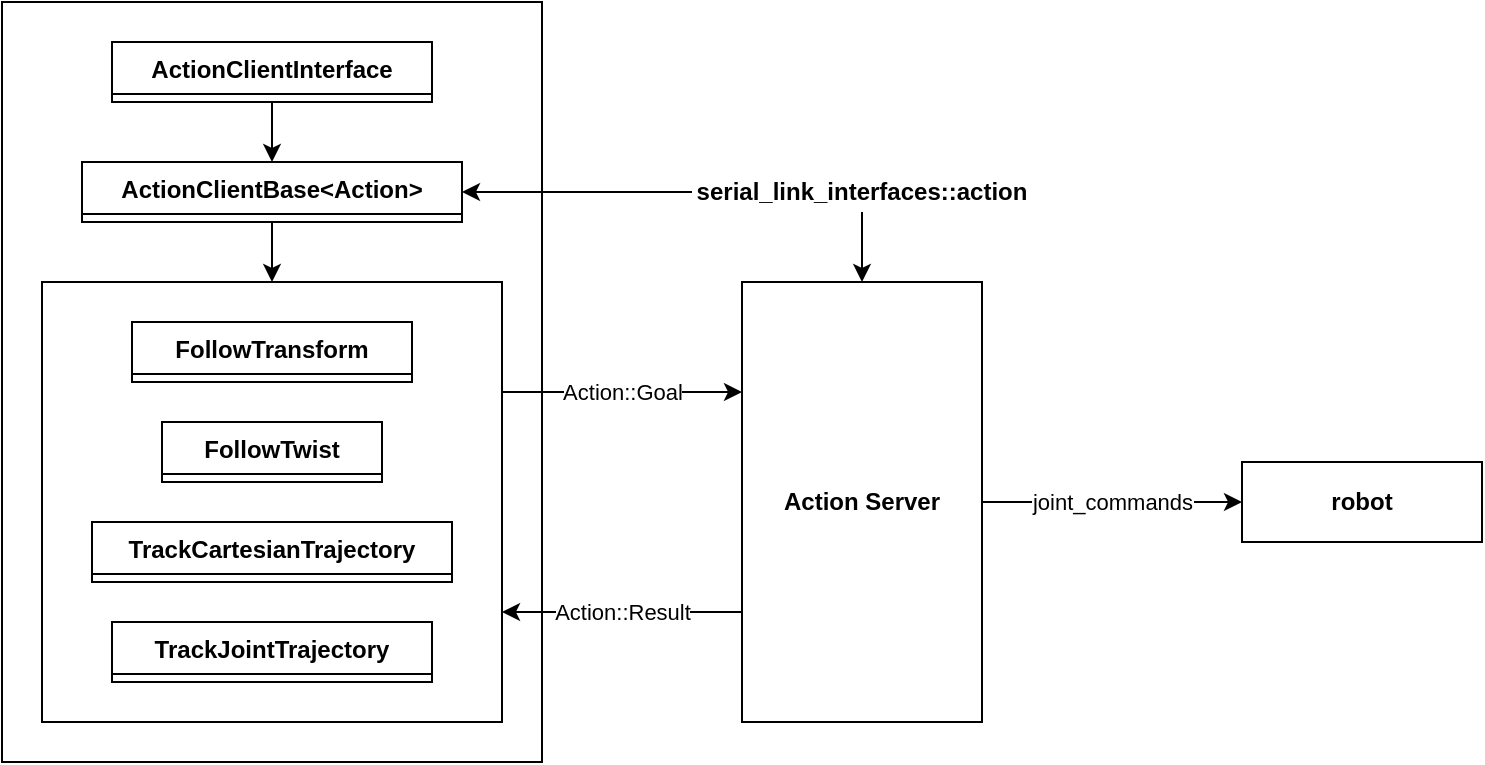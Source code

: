 <mxfile version="22.1.2" type="device" pages="4">
  <diagram id="UVMW1Py2pPLkODg0h_UD" name="Class Diagrams">
    <mxGraphModel dx="884" dy="563" grid="1" gridSize="10" guides="1" tooltips="1" connect="1" arrows="1" fold="1" page="1" pageScale="1" pageWidth="1169" pageHeight="827" math="0" shadow="0">
      <root>
        <mxCell id="0" />
        <mxCell id="1" parent="0" />
        <mxCell id="gkwWCxMTYzkOz5EybHpF-27" value="" style="rounded=0;whiteSpace=wrap;html=1;" parent="1" vertex="1">
          <mxGeometry x="200" y="40" width="270" height="380" as="geometry" />
        </mxCell>
        <mxCell id="gkwWCxMTYzkOz5EybHpF-30" style="edgeStyle=orthogonalEdgeStyle;rounded=0;orthogonalLoop=1;jettySize=auto;html=1;exitX=1;exitY=0.25;exitDx=0;exitDy=0;entryX=0;entryY=0.25;entryDx=0;entryDy=0;" parent="1" source="gkwWCxMTYzkOz5EybHpF-23" target="gkwWCxMTYzkOz5EybHpF-28" edge="1">
          <mxGeometry relative="1" as="geometry" />
        </mxCell>
        <mxCell id="gkwWCxMTYzkOz5EybHpF-32" value="Action::Goal" style="edgeLabel;html=1;align=center;verticalAlign=middle;resizable=0;points=[];" parent="gkwWCxMTYzkOz5EybHpF-30" vertex="1" connectable="0">
          <mxGeometry relative="1" as="geometry">
            <mxPoint as="offset" />
          </mxGeometry>
        </mxCell>
        <mxCell id="gkwWCxMTYzkOz5EybHpF-23" value="" style="rounded=0;whiteSpace=wrap;html=1;" parent="1" vertex="1">
          <mxGeometry x="220" y="180" width="230" height="220" as="geometry" />
        </mxCell>
        <mxCell id="n8LR7gg9Ys5Md3DBtbwM-1" value="FollowTransform" style="swimlane;fontStyle=1;childLayout=stackLayout;horizontal=1;startSize=26;horizontalStack=0;resizeParent=1;resizeParentMax=0;resizeLast=0;collapsible=1;marginBottom=0;" parent="1" vertex="1" collapsed="1">
          <mxGeometry x="265" y="200" width="140" height="30" as="geometry">
            <mxRectangle x="80" y="540" width="570" height="146" as="alternateBounds" />
          </mxGeometry>
        </mxCell>
        <mxCell id="n8LR7gg9Ys5Md3DBtbwM-2" value="extends ActionClientBase&lt;FollowTransform&gt;" style="text;strokeColor=none;fillColor=none;align=left;verticalAlign=top;spacingLeft=4;spacingRight=4;overflow=hidden;rotatable=0;points=[[0,0.5],[1,0.5]];portConstraint=eastwest;" parent="n8LR7gg9Ys5Md3DBtbwM-1" vertex="1">
          <mxGeometry y="26" width="570" height="26" as="geometry" />
        </mxCell>
        <mxCell id="n8LR7gg9Ys5Md3DBtbwM-3" value="" style="line;strokeWidth=1;fillColor=none;align=left;verticalAlign=middle;spacingTop=-1;spacingLeft=3;spacingRight=3;rotatable=0;labelPosition=right;points=[];portConstraint=eastwest;" parent="n8LR7gg9Ys5Md3DBtbwM-1" vertex="1">
          <mxGeometry y="52" width="570" height="8" as="geometry" />
        </mxCell>
        <mxCell id="n8LR7gg9Ys5Md3DBtbwM-4" value="- _verbose : bool" style="text;strokeColor=none;fillColor=none;align=left;verticalAlign=top;spacingLeft=4;spacingRight=4;overflow=hidden;rotatable=0;points=[[0,0.5],[1,0.5]];portConstraint=eastwest;" parent="n8LR7gg9Ys5Md3DBtbwM-1" vertex="1">
          <mxGeometry y="60" width="570" height="26" as="geometry" />
        </mxCell>
        <mxCell id="n8LR7gg9Ys5Md3DBtbwM-5" value="" style="line;strokeWidth=1;fillColor=none;align=left;verticalAlign=middle;spacingTop=-1;spacingLeft=3;spacingRight=3;rotatable=0;labelPosition=right;points=[];portConstraint=eastwest;" parent="n8LR7gg9Ys5Md3DBtbwM-1" vertex="1">
          <mxGeometry y="86" width="570" height="8" as="geometry" />
        </mxCell>
        <mxCell id="n8LR7gg9Ys5Md3DBtbwM-6" value="+ FollowTransform(clientNode : shared_ptr&lt;rclcpp::Node&gt;, actionName : string, verbose : bool = false)" style="text;strokeColor=none;fillColor=none;align=left;verticalAlign=top;spacingLeft=4;spacingRight=4;overflow=hidden;rotatable=0;points=[[0,0.5],[1,0.5]];portConstraint=eastwest;" parent="n8LR7gg9Ys5Md3DBtbwM-1" vertex="1">
          <mxGeometry y="94" width="570" height="26" as="geometry" />
        </mxCell>
        <mxCell id="n8LR7gg9Ys5Md3DBtbwM-7" value="# result_callback(result : ClientGoalHandle&lt;Action&gt;::WrappedResult) : void" style="text;strokeColor=none;fillColor=none;align=left;verticalAlign=top;spacingLeft=4;spacingRight=4;overflow=hidden;rotatable=0;points=[[0,0.5],[1,0.5]];portConstraint=eastwest;" parent="n8LR7gg9Ys5Md3DBtbwM-1" vertex="1">
          <mxGeometry y="120" width="570" height="26" as="geometry" />
        </mxCell>
        <mxCell id="gkwWCxMTYzkOz5EybHpF-25" style="edgeStyle=orthogonalEdgeStyle;rounded=0;orthogonalLoop=1;jettySize=auto;html=1;" parent="1" source="rABGyNbTDRQoDHMmuaOU-1" target="gkwWCxMTYzkOz5EybHpF-23" edge="1">
          <mxGeometry relative="1" as="geometry" />
        </mxCell>
        <mxCell id="rABGyNbTDRQoDHMmuaOU-1" value="ActionClientBase&lt;Action&gt;" style="swimlane;fontStyle=1;childLayout=stackLayout;horizontal=1;startSize=26;horizontalStack=0;resizeParent=1;resizeParentMax=0;resizeLast=0;collapsible=1;marginBottom=0;" parent="1" vertex="1" collapsed="1">
          <mxGeometry x="240" y="120" width="190" height="30" as="geometry">
            <mxRectangle x="149" y="370" width="530" height="380" as="alternateBounds" />
          </mxGeometry>
        </mxCell>
        <mxCell id="rABGyNbTDRQoDHMmuaOU-2" value="inherits ActionClientInterface" style="text;strokeColor=none;fillColor=none;align=left;verticalAlign=top;spacingLeft=4;spacingRight=4;overflow=hidden;rotatable=0;points=[[0,0.5],[1,0.5]];portConstraint=eastwest;" parent="rABGyNbTDRQoDHMmuaOU-1" vertex="1">
          <mxGeometry y="26" width="530" height="26" as="geometry" />
        </mxCell>
        <mxCell id="rABGyNbTDRQoDHMmuaOU-3" value="- _node: std::shared_ptr&lt;rclcpp::Node&gt;" style="text;strokeColor=none;fillColor=none;align=left;verticalAlign=top;spacingLeft=4;spacingRight=4;overflow=hidden;rotatable=0;points=[[0,0.5],[1,0.5]];portConstraint=eastwest;" parent="rABGyNbTDRQoDHMmuaOU-1" vertex="1">
          <mxGeometry y="52" width="530" height="26" as="geometry" />
        </mxCell>
        <mxCell id="rABGyNbTDRQoDHMmuaOU-4" value="- _options: rclcpp_action::Client&lt;Action&gt;::SendGoalOptions" style="text;strokeColor=none;fillColor=none;align=left;verticalAlign=top;spacingLeft=4;spacingRight=4;overflow=hidden;rotatable=0;points=[[0,0.5],[1,0.5]];portConstraint=eastwest;" parent="rABGyNbTDRQoDHMmuaOU-1" vertex="1">
          <mxGeometry y="78" width="530" height="26" as="geometry" />
        </mxCell>
        <mxCell id="rABGyNbTDRQoDHMmuaOU-5" value="- _actionClient: rclcpp_action::Client&lt;Action&gt;::SharedPtr" style="text;strokeColor=none;fillColor=none;align=left;verticalAlign=top;spacingLeft=4;spacingRight=4;overflow=hidden;rotatable=0;points=[[0,0.5],[1,0.5]];portConstraint=eastwest;" parent="rABGyNbTDRQoDHMmuaOU-1" vertex="1">
          <mxGeometry y="104" width="530" height="26" as="geometry" />
        </mxCell>
        <mxCell id="rABGyNbTDRQoDHMmuaOU-6" value="- _goalHandle: rclcpp_action::ClientGoalHandle&lt;Action&gt;::SharedPtr" style="text;strokeColor=none;fillColor=none;align=left;verticalAlign=top;spacingLeft=4;spacingRight=4;overflow=hidden;rotatable=0;points=[[0,0.5],[1,0.5]];portConstraint=eastwest;" parent="rABGyNbTDRQoDHMmuaOU-1" vertex="1">
          <mxGeometry y="130" width="530" height="26" as="geometry" />
        </mxCell>
        <mxCell id="rABGyNbTDRQoDHMmuaOU-7" value="" style="line;strokeWidth=1;fillColor=none;align=left;verticalAlign=middle;spacingTop=-1;spacingLeft=3;spacingRight=3;rotatable=0;labelPosition=right;points=[];portConstraint=eastwest;" parent="rABGyNbTDRQoDHMmuaOU-1" vertex="1">
          <mxGeometry y="156" width="530" height="8" as="geometry" />
        </mxCell>
        <mxCell id="rABGyNbTDRQoDHMmuaOU-8" value="+ ActionClientBase(clientNode: std::shared_ptr&lt;rclcpp::Node&gt;, actionName: std::string)" style="text;strokeColor=none;fillColor=none;align=left;verticalAlign=top;spacingLeft=4;spacingRight=4;overflow=hidden;rotatable=0;points=[[0,0.5],[1,0.5]];portConstraint=eastwest;" parent="rABGyNbTDRQoDHMmuaOU-1" vertex="1">
          <mxGeometry y="164" width="530" height="26" as="geometry" />
        </mxCell>
        <mxCell id="rABGyNbTDRQoDHMmuaOU-9" value="+ send_goal(goal: typename Action::Goal::SharedPtr): bool" style="text;strokeColor=none;fillColor=none;align=left;verticalAlign=top;spacingLeft=4;spacingRight=4;overflow=hidden;rotatable=0;points=[[0,0.5],[1,0.5]];portConstraint=eastwest;" parent="rABGyNbTDRQoDHMmuaOU-1" vertex="1">
          <mxGeometry y="190" width="530" height="26" as="geometry" />
        </mxCell>
        <mxCell id="rABGyNbTDRQoDHMmuaOU-10" value="+ cancel_action(): bool" style="text;strokeColor=none;fillColor=none;align=left;verticalAlign=top;spacingLeft=4;spacingRight=4;overflow=hidden;rotatable=0;points=[[0,0.5],[1,0.5]];portConstraint=eastwest;" parent="rABGyNbTDRQoDHMmuaOU-1" vertex="1">
          <mxGeometry y="216" width="530" height="26" as="geometry" />
        </mxCell>
        <mxCell id="rABGyNbTDRQoDHMmuaOU-11" value="+ status() const: int8_t" style="text;strokeColor=none;fillColor=none;align=left;verticalAlign=top;spacingLeft=4;spacingRight=4;overflow=hidden;rotatable=0;points=[[0,0.5],[1,0.5]];portConstraint=eastwest;" parent="rABGyNbTDRQoDHMmuaOU-1" vertex="1">
          <mxGeometry y="242" width="530" height="26" as="geometry" />
        </mxCell>
        <mxCell id="rABGyNbTDRQoDHMmuaOU-12" value="+ is_running() const: bool" style="text;strokeColor=none;fillColor=none;align=left;verticalAlign=top;spacingLeft=4;spacingRight=4;overflow=hidden;rotatable=0;points=[[0,0.5],[1,0.5]];portConstraint=eastwest;" parent="rABGyNbTDRQoDHMmuaOU-1" vertex="1">
          <mxGeometry y="268" width="530" height="26" as="geometry" />
        </mxCell>
        <mxCell id="rABGyNbTDRQoDHMmuaOU-13" value="" style="line;strokeWidth=1;fillColor=none;align=left;verticalAlign=middle;spacingTop=-1;spacingLeft=3;spacingRight=3;rotatable=0;labelPosition=right;points=[];portConstraint=eastwest;" parent="rABGyNbTDRQoDHMmuaOU-1" vertex="1">
          <mxGeometry y="294" width="530" height="8" as="geometry" />
        </mxCell>
        <mxCell id="rABGyNbTDRQoDHMmuaOU-14" value="# handle_response(goalHandle: rclcpp_action::ClientGoalHandle&lt;Action&gt;::SharedPtr): void" style="text;strokeColor=none;fillColor=none;align=left;verticalAlign=top;spacingLeft=4;spacingRight=4;overflow=hidden;rotatable=0;points=[[0,0.5],[1,0.5]];portConstraint=eastwest;" parent="rABGyNbTDRQoDHMmuaOU-1" vertex="1">
          <mxGeometry y="302" width="530" height="26" as="geometry" />
        </mxCell>
        <mxCell id="rABGyNbTDRQoDHMmuaOU-15" value="# handle_result(result: rclcpp_action::ClientGoalHandle&lt;Action&gt;::WrappedResult): void" style="text;strokeColor=none;fillColor=none;align=left;verticalAlign=top;spacingLeft=4;spacingRight=4;overflow=hidden;rotatable=0;points=[[0,0.5],[1,0.5]];portConstraint=eastwest;" parent="rABGyNbTDRQoDHMmuaOU-1" vertex="1">
          <mxGeometry y="328" width="530" height="26" as="geometry" />
        </mxCell>
        <mxCell id="rABGyNbTDRQoDHMmuaOU-16" value="# cancel_callback(response: rclcpp_action::Client&lt;Action&gt;::CancelResponse::SharedPtr): void" style="text;strokeColor=none;fillColor=none;align=left;verticalAlign=top;spacingLeft=4;spacingRight=4;overflow=hidden;rotatable=0;points=[[0,0.5],[1,0.5]];portConstraint=eastwest;" parent="rABGyNbTDRQoDHMmuaOU-1" vertex="1">
          <mxGeometry y="354" width="530" height="26" as="geometry" />
        </mxCell>
        <mxCell id="gkwWCxMTYzkOz5EybHpF-22" style="edgeStyle=orthogonalEdgeStyle;rounded=0;orthogonalLoop=1;jettySize=auto;html=1;exitX=0.5;exitY=1;exitDx=0;exitDy=0;entryX=0.5;entryY=0;entryDx=0;entryDy=0;" parent="1" source="JaZ_HeTFh4E2xTkNv4JF-1" target="rABGyNbTDRQoDHMmuaOU-1" edge="1">
          <mxGeometry relative="1" as="geometry" />
        </mxCell>
        <mxCell id="JaZ_HeTFh4E2xTkNv4JF-1" value="ActionClientInterface" style="swimlane;fontStyle=1;childLayout=stackLayout;horizontal=1;startSize=26;horizontalStack=0;resizeParent=1;resizeParentMax=0;resizeLast=0;collapsible=1;marginBottom=0;" parent="1" vertex="1" collapsed="1">
          <mxGeometry x="255" y="60" width="160" height="30" as="geometry">
            <mxRectangle x="330" y="170" width="190" height="164" as="alternateBounds" />
          </mxGeometry>
        </mxCell>
        <mxCell id="JaZ_HeTFh4E2xTkNv4JF-2" value="&lt;&lt;interface&gt;&gt;" style="text;strokeColor=none;fillColor=none;align=left;verticalAlign=top;spacingLeft=4;spacingRight=4;overflow=hidden;rotatable=0;points=[[0,0.5],[1,0.5]];portConstraint=eastwest;" parent="JaZ_HeTFh4E2xTkNv4JF-1" vertex="1">
          <mxGeometry y="26" width="190" height="26" as="geometry" />
        </mxCell>
        <mxCell id="JaZ_HeTFh4E2xTkNv4JF-3" value="" style="line;strokeWidth=1;fillColor=none;align=left;verticalAlign=middle;spacingTop=-1;spacingLeft=3;spacingRight=3;rotatable=0;labelPosition=right;points=[];portConstraint=eastwest;" parent="JaZ_HeTFh4E2xTkNv4JF-1" vertex="1">
          <mxGeometry y="52" width="190" height="8" as="geometry" />
        </mxCell>
        <mxCell id="JaZ_HeTFh4E2xTkNv4JF-4" value="+ ~ActionClientInterface()" style="text;strokeColor=none;fillColor=none;align=left;verticalAlign=top;spacingLeft=4;spacingRight=4;overflow=hidden;rotatable=0;points=[[0,0.5],[1,0.5]];portConstraint=eastwest;" parent="JaZ_HeTFh4E2xTkNv4JF-1" vertex="1">
          <mxGeometry y="60" width="190" height="26" as="geometry" />
        </mxCell>
        <mxCell id="JaZ_HeTFh4E2xTkNv4JF-5" value="+ status() const = 0 : int8_t" style="text;strokeColor=none;fillColor=none;align=left;verticalAlign=top;spacingLeft=4;spacingRight=4;overflow=hidden;rotatable=0;points=[[0,0.5],[1,0.5]];portConstraint=eastwest;" parent="JaZ_HeTFh4E2xTkNv4JF-1" vertex="1">
          <mxGeometry y="86" width="190" height="26" as="geometry" />
        </mxCell>
        <mxCell id="JaZ_HeTFh4E2xTkNv4JF-6" value="+ cancel_action() = 0 : bool" style="text;strokeColor=none;fillColor=none;align=left;verticalAlign=top;spacingLeft=4;spacingRight=4;overflow=hidden;rotatable=0;points=[[0,0.5],[1,0.5]];portConstraint=eastwest;" parent="JaZ_HeTFh4E2xTkNv4JF-1" vertex="1">
          <mxGeometry y="112" width="190" height="26" as="geometry" />
        </mxCell>
        <mxCell id="JaZ_HeTFh4E2xTkNv4JF-7" value="+ is_running() const = 0 : bool" style="text;strokeColor=none;fillColor=none;align=left;verticalAlign=top;spacingLeft=4;spacingRight=4;overflow=hidden;rotatable=0;points=[[0,0.5],[1,0.5]];portConstraint=eastwest;" parent="JaZ_HeTFh4E2xTkNv4JF-1" vertex="1">
          <mxGeometry y="138" width="190" height="26" as="geometry" />
        </mxCell>
        <mxCell id="gkwWCxMTYzkOz5EybHpF-1" value="FollowTwist" style="swimlane;fontStyle=1;childLayout=stackLayout;horizontal=1;startSize=26;horizontalStack=0;resizeParent=1;resizeParentMax=0;resizeLast=0;collapsible=1;marginBottom=0;" parent="1" vertex="1" collapsed="1">
          <mxGeometry x="280" y="250" width="110" height="30" as="geometry">
            <mxRectangle x="20" y="490" width="540" height="146" as="alternateBounds" />
          </mxGeometry>
        </mxCell>
        <mxCell id="gkwWCxMTYzkOz5EybHpF-2" value="extends ActionClientBase&lt;FollowTwist&gt;" style="text;strokeColor=none;fillColor=none;align=left;verticalAlign=top;spacingLeft=4;spacingRight=4;overflow=hidden;rotatable=0;points=[[0,0.5],[1,0.5]];portConstraint=eastwest;" parent="gkwWCxMTYzkOz5EybHpF-1" vertex="1">
          <mxGeometry y="26" width="540" height="26" as="geometry" />
        </mxCell>
        <mxCell id="gkwWCxMTYzkOz5EybHpF-3" value="" style="line;strokeWidth=1;fillColor=none;align=left;verticalAlign=middle;spacingTop=-1;spacingLeft=3;spacingRight=3;rotatable=0;labelPosition=right;points=[];portConstraint=eastwest;" parent="gkwWCxMTYzkOz5EybHpF-1" vertex="1">
          <mxGeometry y="52" width="540" height="8" as="geometry" />
        </mxCell>
        <mxCell id="gkwWCxMTYzkOz5EybHpF-4" value="- _verbose : bool" style="text;strokeColor=none;fillColor=none;align=left;verticalAlign=top;spacingLeft=4;spacingRight=4;overflow=hidden;rotatable=0;points=[[0,0.5],[1,0.5]];portConstraint=eastwest;" parent="gkwWCxMTYzkOz5EybHpF-1" vertex="1">
          <mxGeometry y="60" width="540" height="26" as="geometry" />
        </mxCell>
        <mxCell id="gkwWCxMTYzkOz5EybHpF-5" value="" style="line;strokeWidth=1;fillColor=none;align=left;verticalAlign=middle;spacingTop=-1;spacingLeft=3;spacingRight=3;rotatable=0;labelPosition=right;points=[];portConstraint=eastwest;" parent="gkwWCxMTYzkOz5EybHpF-1" vertex="1">
          <mxGeometry y="86" width="540" height="8" as="geometry" />
        </mxCell>
        <mxCell id="gkwWCxMTYzkOz5EybHpF-6" value="+ FollowTwist(clientNode : shared_ptr&lt;rclcpp::Node&gt;, actionName : string, verbose : bool = false)" style="text;strokeColor=none;fillColor=none;align=left;verticalAlign=top;spacingLeft=4;spacingRight=4;overflow=hidden;rotatable=0;points=[[0,0.5],[1,0.5]];portConstraint=eastwest;" parent="gkwWCxMTYzkOz5EybHpF-1" vertex="1">
          <mxGeometry y="94" width="540" height="26" as="geometry" />
        </mxCell>
        <mxCell id="gkwWCxMTYzkOz5EybHpF-7" value="# result_callback(result : ClientGoalHandle&lt;Action&gt;::WrappedResult) : void" style="text;strokeColor=none;fillColor=none;align=left;verticalAlign=top;spacingLeft=4;spacingRight=4;overflow=hidden;rotatable=0;points=[[0,0.5],[1,0.5]];portConstraint=eastwest;" parent="gkwWCxMTYzkOz5EybHpF-1" vertex="1">
          <mxGeometry y="120" width="540" height="26" as="geometry" />
        </mxCell>
        <mxCell id="gkwWCxMTYzkOz5EybHpF-8" value="TrackJointTrajectory" style="swimlane;fontStyle=1;childLayout=stackLayout;horizontal=1;startSize=26;horizontalStack=0;resizeParent=1;resizeParentMax=0;resizeLast=0;collapsible=1;marginBottom=0;" parent="1" vertex="1" collapsed="1">
          <mxGeometry x="255" y="350" width="160" height="30" as="geometry">
            <mxRectangle x="30" y="420" width="590" height="146" as="alternateBounds" />
          </mxGeometry>
        </mxCell>
        <mxCell id="gkwWCxMTYzkOz5EybHpF-9" value="extends ActionClientBase&lt;TrackJointTrajectory&gt;" style="text;strokeColor=none;fillColor=none;align=left;verticalAlign=top;spacingLeft=4;spacingRight=4;overflow=hidden;rotatable=0;points=[[0,0.5],[1,0.5]];portConstraint=eastwest;" parent="gkwWCxMTYzkOz5EybHpF-8" vertex="1">
          <mxGeometry y="26" width="590" height="26" as="geometry" />
        </mxCell>
        <mxCell id="gkwWCxMTYzkOz5EybHpF-10" value="" style="line;strokeWidth=1;fillColor=none;align=left;verticalAlign=middle;spacingTop=-1;spacingLeft=3;spacingRight=3;rotatable=0;labelPosition=right;points=[];portConstraint=eastwest;" parent="gkwWCxMTYzkOz5EybHpF-8" vertex="1">
          <mxGeometry y="52" width="590" height="8" as="geometry" />
        </mxCell>
        <mxCell id="gkwWCxMTYzkOz5EybHpF-11" value="- _verbose : bool" style="text;strokeColor=none;fillColor=none;align=left;verticalAlign=top;spacingLeft=4;spacingRight=4;overflow=hidden;rotatable=0;points=[[0,0.5],[1,0.5]];portConstraint=eastwest;" parent="gkwWCxMTYzkOz5EybHpF-8" vertex="1">
          <mxGeometry y="60" width="590" height="26" as="geometry" />
        </mxCell>
        <mxCell id="gkwWCxMTYzkOz5EybHpF-12" value="" style="line;strokeWidth=1;fillColor=none;align=left;verticalAlign=middle;spacingTop=-1;spacingLeft=3;spacingRight=3;rotatable=0;labelPosition=right;points=[];portConstraint=eastwest;" parent="gkwWCxMTYzkOz5EybHpF-8" vertex="1">
          <mxGeometry y="86" width="590" height="8" as="geometry" />
        </mxCell>
        <mxCell id="gkwWCxMTYzkOz5EybHpF-13" value="+ TrackJointTrajectory(clientNode : shared_ptr&lt;rclcpp::Node&gt;, actionName : string, verbose : bool = false)" style="text;strokeColor=none;fillColor=none;align=left;verticalAlign=top;spacingLeft=4;spacingRight=4;overflow=hidden;rotatable=0;points=[[0,0.5],[1,0.5]];portConstraint=eastwest;" parent="gkwWCxMTYzkOz5EybHpF-8" vertex="1">
          <mxGeometry y="94" width="590" height="26" as="geometry" />
        </mxCell>
        <mxCell id="gkwWCxMTYzkOz5EybHpF-14" value="# result_callback(result : ClientGoalHandle&lt;Action&gt;::WrappedResult) : void" style="text;strokeColor=none;fillColor=none;align=left;verticalAlign=top;spacingLeft=4;spacingRight=4;overflow=hidden;rotatable=0;points=[[0,0.5],[1,0.5]];portConstraint=eastwest;" parent="gkwWCxMTYzkOz5EybHpF-8" vertex="1">
          <mxGeometry y="120" width="590" height="26" as="geometry" />
        </mxCell>
        <mxCell id="gkwWCxMTYzkOz5EybHpF-15" value="TrackCartesianTrajectory" style="swimlane;fontStyle=1;childLayout=stackLayout;horizontal=1;startSize=26;horizontalStack=0;resizeParent=1;resizeParentMax=0;resizeLast=0;collapsible=1;marginBottom=0;" parent="1" vertex="1" collapsed="1">
          <mxGeometry x="245" y="300" width="180" height="30" as="geometry">
            <mxRectangle x="50" y="340" width="620" height="146" as="alternateBounds" />
          </mxGeometry>
        </mxCell>
        <mxCell id="gkwWCxMTYzkOz5EybHpF-16" value="extends ActionClientBase&lt;TrackCartesianTrajectory&gt;" style="text;strokeColor=none;fillColor=none;align=left;verticalAlign=top;spacingLeft=4;spacingRight=4;overflow=hidden;rotatable=0;points=[[0,0.5],[1,0.5]];portConstraint=eastwest;" parent="gkwWCxMTYzkOz5EybHpF-15" vertex="1">
          <mxGeometry y="26" width="620" height="26" as="geometry" />
        </mxCell>
        <mxCell id="gkwWCxMTYzkOz5EybHpF-17" value="" style="line;strokeWidth=1;fillColor=none;align=left;verticalAlign=middle;spacingTop=-1;spacingLeft=3;spacingRight=3;rotatable=0;labelPosition=right;points=[];portConstraint=eastwest;" parent="gkwWCxMTYzkOz5EybHpF-15" vertex="1">
          <mxGeometry y="52" width="620" height="8" as="geometry" />
        </mxCell>
        <mxCell id="gkwWCxMTYzkOz5EybHpF-18" value="- _verbose : bool" style="text;strokeColor=none;fillColor=none;align=left;verticalAlign=top;spacingLeft=4;spacingRight=4;overflow=hidden;rotatable=0;points=[[0,0.5],[1,0.5]];portConstraint=eastwest;" parent="gkwWCxMTYzkOz5EybHpF-15" vertex="1">
          <mxGeometry y="60" width="620" height="26" as="geometry" />
        </mxCell>
        <mxCell id="gkwWCxMTYzkOz5EybHpF-19" value="" style="line;strokeWidth=1;fillColor=none;align=left;verticalAlign=middle;spacingTop=-1;spacingLeft=3;spacingRight=3;rotatable=0;labelPosition=right;points=[];portConstraint=eastwest;" parent="gkwWCxMTYzkOz5EybHpF-15" vertex="1">
          <mxGeometry y="86" width="620" height="8" as="geometry" />
        </mxCell>
        <mxCell id="gkwWCxMTYzkOz5EybHpF-20" value="+ TrackCartesianTrajectory(clientNode : shared_ptr&lt;rclcpp::Node&gt;, actionName : string, verbose : bool = false)" style="text;strokeColor=none;fillColor=none;align=left;verticalAlign=top;spacingLeft=4;spacingRight=4;overflow=hidden;rotatable=0;points=[[0,0.5],[1,0.5]];portConstraint=eastwest;" parent="gkwWCxMTYzkOz5EybHpF-15" vertex="1">
          <mxGeometry y="94" width="620" height="26" as="geometry" />
        </mxCell>
        <mxCell id="gkwWCxMTYzkOz5EybHpF-21" value="# result_callback(result : ClientGoalHandle&lt;Action&gt;::WrappedResult) : void" style="text;strokeColor=none;fillColor=none;align=left;verticalAlign=top;spacingLeft=4;spacingRight=4;overflow=hidden;rotatable=0;points=[[0,0.5],[1,0.5]];portConstraint=eastwest;" parent="gkwWCxMTYzkOz5EybHpF-15" vertex="1">
          <mxGeometry y="120" width="620" height="26" as="geometry" />
        </mxCell>
        <mxCell id="gkwWCxMTYzkOz5EybHpF-26" style="edgeStyle=orthogonalEdgeStyle;rounded=0;orthogonalLoop=1;jettySize=auto;html=1;" parent="1" source="gkwWCxMTYzkOz5EybHpF-24" target="rABGyNbTDRQoDHMmuaOU-1" edge="1">
          <mxGeometry relative="1" as="geometry" />
        </mxCell>
        <mxCell id="gkwWCxMTYzkOz5EybHpF-35" style="edgeStyle=orthogonalEdgeStyle;rounded=0;orthogonalLoop=1;jettySize=auto;html=1;" parent="1" source="gkwWCxMTYzkOz5EybHpF-24" target="gkwWCxMTYzkOz5EybHpF-28" edge="1">
          <mxGeometry relative="1" as="geometry">
            <Array as="points">
              <mxPoint x="630" y="260" />
              <mxPoint x="630" y="260" />
            </Array>
          </mxGeometry>
        </mxCell>
        <mxCell id="gkwWCxMTYzkOz5EybHpF-24" value="serial_link_interfaces::action" style="text;html=1;strokeColor=none;fillColor=none;align=center;verticalAlign=middle;whiteSpace=wrap;rounded=0;fontStyle=1" parent="1" vertex="1">
          <mxGeometry x="545" y="125" width="170" height="20" as="geometry" />
        </mxCell>
        <mxCell id="gkwWCxMTYzkOz5EybHpF-31" style="edgeStyle=orthogonalEdgeStyle;rounded=0;orthogonalLoop=1;jettySize=auto;html=1;exitX=0;exitY=0.75;exitDx=0;exitDy=0;entryX=1;entryY=0.75;entryDx=0;entryDy=0;" parent="1" source="gkwWCxMTYzkOz5EybHpF-28" target="gkwWCxMTYzkOz5EybHpF-23" edge="1">
          <mxGeometry relative="1" as="geometry" />
        </mxCell>
        <mxCell id="gkwWCxMTYzkOz5EybHpF-33" value="Action::Result" style="edgeLabel;html=1;align=center;verticalAlign=middle;resizable=0;points=[];" parent="gkwWCxMTYzkOz5EybHpF-31" vertex="1" connectable="0">
          <mxGeometry relative="1" as="geometry">
            <mxPoint as="offset" />
          </mxGeometry>
        </mxCell>
        <mxCell id="gkwWCxMTYzkOz5EybHpF-34" value="joint_commands" style="edgeStyle=orthogonalEdgeStyle;rounded=0;orthogonalLoop=1;jettySize=auto;html=1;exitX=1;exitY=0.5;exitDx=0;exitDy=0;entryX=0;entryY=0.5;entryDx=0;entryDy=0;" parent="1" source="gkwWCxMTYzkOz5EybHpF-28" target="gkwWCxMTYzkOz5EybHpF-29" edge="1">
          <mxGeometry relative="1" as="geometry" />
        </mxCell>
        <mxCell id="gkwWCxMTYzkOz5EybHpF-28" value="Action Server" style="rounded=0;whiteSpace=wrap;html=1;fontStyle=1" parent="1" vertex="1">
          <mxGeometry x="570" y="180" width="120" height="220" as="geometry" />
        </mxCell>
        <mxCell id="gkwWCxMTYzkOz5EybHpF-29" value="robot" style="rounded=0;whiteSpace=wrap;html=1;fontStyle=1" parent="1" vertex="1">
          <mxGeometry x="820" y="270" width="120" height="40" as="geometry" />
        </mxCell>
      </root>
    </mxGraphModel>
  </diagram>
  <diagram id="slW8k8VSdwMD70nEmQSU" name="Follow Transform">
    <mxGraphModel dx="884" dy="563" grid="1" gridSize="10" guides="1" tooltips="1" connect="1" arrows="1" fold="1" page="1" pageScale="1" pageWidth="1169" pageHeight="827" math="0" shadow="0">
      <root>
        <mxCell id="0" />
        <mxCell id="1" parent="0" />
        <mxCell id="Mj1WUDfkupu16ldYvvKu-2" style="edgeStyle=orthogonalEdgeStyle;rounded=0;orthogonalLoop=1;jettySize=auto;html=1;" edge="1" parent="1" source="tPBkjizKqbT2hHdO0x0o-12" target="Mj1WUDfkupu16ldYvvKu-1">
          <mxGeometry relative="1" as="geometry" />
        </mxCell>
        <mxCell id="Mj1WUDfkupu16ldYvvKu-3" value="joint_commands" style="edgeLabel;html=1;align=center;verticalAlign=middle;resizable=0;points=[];" vertex="1" connectable="0" parent="Mj1WUDfkupu16ldYvvKu-2">
          <mxGeometry x="-0.091" y="1" relative="1" as="geometry">
            <mxPoint as="offset" />
          </mxGeometry>
        </mxCell>
        <mxCell id="tPBkjizKqbT2hHdO0x0o-12" value="" style="rounded=0;whiteSpace=wrap;html=1;" parent="1" vertex="1">
          <mxGeometry x="440" y="235" width="370" height="70" as="geometry" />
        </mxCell>
        <mxCell id="tPBkjizKqbT2hHdO0x0o-10" value="" style="rounded=0;whiteSpace=wrap;html=1;" parent="1" vertex="1">
          <mxGeometry x="440" y="90" width="370" height="70" as="geometry" />
        </mxCell>
        <mxCell id="tPBkjizKqbT2hHdO0x0o-2" style="edgeStyle=orthogonalEdgeStyle;rounded=0;orthogonalLoop=1;jettySize=auto;html=1;exitX=0.25;exitY=1;exitDx=0;exitDy=0;entryX=0.25;entryY=0;entryDx=0;entryDy=0;" parent="1" source="BWnNxzVVBpXCYK-gSzri-3" target="aZm0R982APSd7Aq3v0PK-1" edge="1">
          <mxGeometry relative="1" as="geometry">
            <mxPoint x="495" y="140" as="sourcePoint" />
          </mxGeometry>
        </mxCell>
        <mxCell id="tPBkjizKqbT2hHdO0x0o-13" value="frame_id" style="edgeLabel;html=1;align=center;verticalAlign=middle;resizable=0;points=[];" parent="tPBkjizKqbT2hHdO0x0o-2" vertex="1" connectable="0">
          <mxGeometry x="-0.364" relative="1" as="geometry">
            <mxPoint y="5" as="offset" />
          </mxGeometry>
        </mxCell>
        <mxCell id="tPBkjizKqbT2hHdO0x0o-7" style="edgeStyle=orthogonalEdgeStyle;rounded=0;orthogonalLoop=1;jettySize=auto;html=1;curved=1;dashed=1;" parent="1" target="tPBkjizKqbT2hHdO0x0o-6" edge="1">
          <mxGeometry relative="1" as="geometry">
            <mxPoint x="470" y="182" as="sourcePoint" />
          </mxGeometry>
        </mxCell>
        <mxCell id="tPBkjizKqbT2hHdO0x0o-4" style="edgeStyle=orthogonalEdgeStyle;rounded=0;orthogonalLoop=1;jettySize=auto;html=1;exitX=0.25;exitY=1;exitDx=0;exitDy=0;entryX=0.25;entryY=0;entryDx=0;entryDy=0;" parent="1" source="BWnNxzVVBpXCYK-gSzri-4" target="tPBkjizKqbT2hHdO0x0o-1" edge="1">
          <mxGeometry relative="1" as="geometry">
            <mxPoint x="671.25" y="140" as="sourcePoint" />
          </mxGeometry>
        </mxCell>
        <mxCell id="tPBkjizKqbT2hHdO0x0o-15" value="JointTrajectoryPoint(s)" style="edgeLabel;html=1;align=center;verticalAlign=middle;resizable=0;points=[];" parent="tPBkjizKqbT2hHdO0x0o-4" vertex="1" connectable="0">
          <mxGeometry x="-0.4" y="2" relative="1" as="geometry">
            <mxPoint y="7" as="offset" />
          </mxGeometry>
        </mxCell>
        <mxCell id="tPBkjizKqbT2hHdO0x0o-3" style="edgeStyle=orthogonalEdgeStyle;rounded=0;orthogonalLoop=1;jettySize=auto;html=1;exitX=0.75;exitY=0;exitDx=0;exitDy=0;entryX=0.75;entryY=1;entryDx=0;entryDy=0;" parent="1" source="aZm0R982APSd7Aq3v0PK-1" target="BWnNxzVVBpXCYK-gSzri-3" edge="1">
          <mxGeometry relative="1" as="geometry">
            <mxPoint x="565" y="140" as="targetPoint" />
          </mxGeometry>
        </mxCell>
        <mxCell id="tPBkjizKqbT2hHdO0x0o-14" value="Result" style="edgeLabel;html=1;align=center;verticalAlign=middle;resizable=0;points=[];" parent="tPBkjizKqbT2hHdO0x0o-3" vertex="1" connectable="0">
          <mxGeometry x="-0.473" y="3" relative="1" as="geometry">
            <mxPoint x="1" y="-11" as="offset" />
          </mxGeometry>
        </mxCell>
        <mxCell id="tPBkjizKqbT2hHdO0x0o-8" style="edgeStyle=orthogonalEdgeStyle;rounded=0;orthogonalLoop=1;jettySize=auto;html=1;" parent="1" source="aZm0R982APSd7Aq3v0PK-1" target="tPBkjizKqbT2hHdO0x0o-6" edge="1">
          <mxGeometry relative="1" as="geometry" />
        </mxCell>
        <mxCell id="tPBkjizKqbT2hHdO0x0o-17" value="listens to" style="edgeLabel;html=1;align=center;verticalAlign=middle;resizable=0;points=[];" parent="tPBkjizKqbT2hHdO0x0o-8" vertex="1" connectable="0">
          <mxGeometry relative="1" as="geometry">
            <mxPoint as="offset" />
          </mxGeometry>
        </mxCell>
        <mxCell id="aZm0R982APSd7Aq3v0PK-1" value="&lt;span style=&quot;font-weight: normal;&quot;&gt;serial_link_action_server::&lt;/span&gt;&lt;br&gt;follow_transform" style="rounded=0;whiteSpace=wrap;html=1;fontStyle=1" parent="1" vertex="1">
          <mxGeometry x="460" y="250" width="150" height="40" as="geometry" />
        </mxCell>
        <mxCell id="tPBkjizKqbT2hHdO0x0o-5" style="edgeStyle=orthogonalEdgeStyle;rounded=0;orthogonalLoop=1;jettySize=auto;html=1;exitX=0.75;exitY=0;exitDx=0;exitDy=0;entryX=0.75;entryY=1;entryDx=0;entryDy=0;" parent="1" source="tPBkjizKqbT2hHdO0x0o-1" target="BWnNxzVVBpXCYK-gSzri-4" edge="1">
          <mxGeometry relative="1" as="geometry">
            <mxPoint x="753.75" y="140" as="targetPoint" />
          </mxGeometry>
        </mxCell>
        <mxCell id="tPBkjizKqbT2hHdO0x0o-16" value="Result" style="edgeLabel;html=1;align=center;verticalAlign=middle;resizable=0;points=[];" parent="tPBkjizKqbT2hHdO0x0o-5" vertex="1" connectable="0">
          <mxGeometry x="-0.455" y="1" relative="1" as="geometry">
            <mxPoint y="-10" as="offset" />
          </mxGeometry>
        </mxCell>
        <mxCell id="tPBkjizKqbT2hHdO0x0o-1" value="&lt;span style=&quot;font-weight: normal;&quot;&gt;serial_link_action_server::&lt;/span&gt;&lt;br&gt;track_joint_trajectory" style="rounded=0;whiteSpace=wrap;html=1;fontStyle=1" parent="1" vertex="1">
          <mxGeometry x="630" y="250" width="165" height="40" as="geometry" />
        </mxCell>
        <mxCell id="tPBkjizKqbT2hHdO0x0o-6" value="tf2_ros::Transform" style="text;html=1;strokeColor=none;fillColor=none;align=center;verticalAlign=middle;whiteSpace=wrap;rounded=0;fontStyle=1" parent="1" vertex="1">
          <mxGeometry x="250" y="257.5" width="110" height="25" as="geometry" />
        </mxCell>
        <mxCell id="BWnNxzVVBpXCYK-gSzri-6" value="broadcasts" style="edgeStyle=orthogonalEdgeStyle;rounded=0;orthogonalLoop=1;jettySize=auto;html=1;entryX=0.5;entryY=0;entryDx=0;entryDy=0;" edge="1" parent="1" source="BWnNxzVVBpXCYK-gSzri-2" target="tPBkjizKqbT2hHdO0x0o-6">
          <mxGeometry x="-0.317" relative="1" as="geometry">
            <mxPoint as="offset" />
          </mxGeometry>
        </mxCell>
        <mxCell id="BWnNxzVVBpXCYK-gSzri-2" value="serial_link_interfaces::&lt;br&gt;&lt;b&gt;interactive_marker_node&lt;/b&gt;" style="rounded=0;whiteSpace=wrap;html=1;align=center;" vertex="1" parent="1">
          <mxGeometry x="225" y="95" width="160" height="60" as="geometry" />
        </mxCell>
        <mxCell id="BWnNxzVVBpXCYK-gSzri-3" value="&lt;span style=&quot;font-weight: normal;&quot;&gt;serial_link_action_client::&lt;/span&gt;&lt;br&gt;follow_transform" style="rounded=0;whiteSpace=wrap;html=1;fontStyle=1" vertex="1" parent="1">
          <mxGeometry x="460" y="105" width="150" height="40" as="geometry" />
        </mxCell>
        <mxCell id="BWnNxzVVBpXCYK-gSzri-4" value="&lt;span style=&quot;font-weight: normal;&quot;&gt;serial_link_action_client::&lt;/span&gt;&lt;br&gt;track_joint_trajectory" style="rounded=0;whiteSpace=wrap;html=1;fontStyle=1" vertex="1" parent="1">
          <mxGeometry x="630" y="105" width="165" height="40" as="geometry" />
        </mxCell>
        <mxCell id="HczDThADocMTUDN4ADrZ-1" value="follow_transform_client" style="text;html=1;strokeColor=none;fillColor=none;align=center;verticalAlign=middle;whiteSpace=wrap;rounded=0;fontColor=#666666;" vertex="1" parent="1">
          <mxGeometry x="440" y="70" width="130" height="20" as="geometry" />
        </mxCell>
        <mxCell id="T7bBD66iCss0r8xhOWeS-1" value="follow_transform_server" style="text;html=1;strokeColor=none;fillColor=none;align=center;verticalAlign=middle;whiteSpace=wrap;rounded=0;fontColor=#666666;" vertex="1" parent="1">
          <mxGeometry x="440" y="305" width="130" height="20" as="geometry" />
        </mxCell>
        <mxCell id="Mj1WUDfkupu16ldYvvKu-1" value="robot" style="rounded=0;whiteSpace=wrap;html=1;fontStyle=1" vertex="1" parent="1">
          <mxGeometry x="590" y="360" width="70" height="40" as="geometry" />
        </mxCell>
      </root>
    </mxGraphModel>
  </diagram>
  <diagram name="Follow Twist" id="EJAL67AlnmQbnZZaXDNf">
    <mxGraphModel dx="884" dy="563" grid="1" gridSize="10" guides="1" tooltips="1" connect="1" arrows="1" fold="1" page="1" pageScale="1" pageWidth="1169" pageHeight="827" math="0" shadow="0">
      <root>
        <mxCell id="Db8V2dtDOuIOnSIOVaZt-0" />
        <mxCell id="Db8V2dtDOuIOnSIOVaZt-1" parent="Db8V2dtDOuIOnSIOVaZt-0" />
        <mxCell id="rwOIO7aqD4t0G2aT7ynn-0" value="" style="rounded=0;whiteSpace=wrap;html=1;" parent="Db8V2dtDOuIOnSIOVaZt-1" vertex="1">
          <mxGeometry x="440" y="235" width="370" height="70" as="geometry" />
        </mxCell>
        <mxCell id="rwOIO7aqD4t0G2aT7ynn-1" value="" style="rounded=0;whiteSpace=wrap;html=1;" parent="Db8V2dtDOuIOnSIOVaZt-1" vertex="1">
          <mxGeometry x="440" y="90" width="370" height="70" as="geometry" />
        </mxCell>
        <mxCell id="rwOIO7aqD4t0G2aT7ynn-2" style="edgeStyle=orthogonalEdgeStyle;rounded=0;orthogonalLoop=1;jettySize=auto;html=1;exitX=0.25;exitY=1;exitDx=0;exitDy=0;entryX=0.25;entryY=0;entryDx=0;entryDy=0;" parent="Db8V2dtDOuIOnSIOVaZt-1" source="rwOIO7aqD4t0G2aT7ynn-18" target="rwOIO7aqD4t0G2aT7ynn-11" edge="1">
          <mxGeometry relative="1" as="geometry">
            <mxPoint x="495" y="140" as="sourcePoint" />
          </mxGeometry>
        </mxCell>
        <mxCell id="rwOIO7aqD4t0G2aT7ynn-3" value="topic_name" style="edgeLabel;html=1;align=center;verticalAlign=middle;resizable=0;points=[];" parent="rwOIO7aqD4t0G2aT7ynn-2" vertex="1" connectable="0">
          <mxGeometry x="-0.364" relative="1" as="geometry">
            <mxPoint y="5" as="offset" />
          </mxGeometry>
        </mxCell>
        <mxCell id="rwOIO7aqD4t0G2aT7ynn-4" style="edgeStyle=orthogonalEdgeStyle;rounded=0;orthogonalLoop=1;jettySize=auto;html=1;curved=1;dashed=1;" parent="Db8V2dtDOuIOnSIOVaZt-1" target="rwOIO7aqD4t0G2aT7ynn-15" edge="1">
          <mxGeometry relative="1" as="geometry">
            <mxPoint x="470" y="182" as="sourcePoint" />
          </mxGeometry>
        </mxCell>
        <mxCell id="rwOIO7aqD4t0G2aT7ynn-5" style="edgeStyle=orthogonalEdgeStyle;rounded=0;orthogonalLoop=1;jettySize=auto;html=1;exitX=0.25;exitY=1;exitDx=0;exitDy=0;entryX=0.25;entryY=0;entryDx=0;entryDy=0;" parent="Db8V2dtDOuIOnSIOVaZt-1" source="rwOIO7aqD4t0G2aT7ynn-19" target="rwOIO7aqD4t0G2aT7ynn-14" edge="1">
          <mxGeometry relative="1" as="geometry">
            <mxPoint x="671.25" y="140" as="sourcePoint" />
          </mxGeometry>
        </mxCell>
        <mxCell id="rwOIO7aqD4t0G2aT7ynn-6" value="JointTrajectoryPoint(s)" style="edgeLabel;html=1;align=center;verticalAlign=middle;resizable=0;points=[];" parent="rwOIO7aqD4t0G2aT7ynn-5" vertex="1" connectable="0">
          <mxGeometry x="-0.4" y="2" relative="1" as="geometry">
            <mxPoint y="7" as="offset" />
          </mxGeometry>
        </mxCell>
        <mxCell id="rwOIO7aqD4t0G2aT7ynn-7" style="edgeStyle=orthogonalEdgeStyle;rounded=0;orthogonalLoop=1;jettySize=auto;html=1;exitX=0.75;exitY=0;exitDx=0;exitDy=0;entryX=0.75;entryY=1;entryDx=0;entryDy=0;" parent="Db8V2dtDOuIOnSIOVaZt-1" source="rwOIO7aqD4t0G2aT7ynn-11" target="rwOIO7aqD4t0G2aT7ynn-18" edge="1">
          <mxGeometry relative="1" as="geometry">
            <mxPoint x="565" y="140" as="targetPoint" />
          </mxGeometry>
        </mxCell>
        <mxCell id="rwOIO7aqD4t0G2aT7ynn-8" value="Result" style="edgeLabel;html=1;align=center;verticalAlign=middle;resizable=0;points=[];" parent="rwOIO7aqD4t0G2aT7ynn-7" vertex="1" connectable="0">
          <mxGeometry x="-0.473" y="3" relative="1" as="geometry">
            <mxPoint x="1" y="-11" as="offset" />
          </mxGeometry>
        </mxCell>
        <mxCell id="rwOIO7aqD4t0G2aT7ynn-9" style="edgeStyle=orthogonalEdgeStyle;rounded=0;orthogonalLoop=1;jettySize=auto;html=1;" parent="Db8V2dtDOuIOnSIOVaZt-1" source="rwOIO7aqD4t0G2aT7ynn-11" target="rwOIO7aqD4t0G2aT7ynn-15" edge="1">
          <mxGeometry relative="1" as="geometry" />
        </mxCell>
        <mxCell id="rwOIO7aqD4t0G2aT7ynn-10" value="subscribes to" style="edgeLabel;html=1;align=center;verticalAlign=middle;resizable=0;points=[];" parent="rwOIO7aqD4t0G2aT7ynn-9" vertex="1" connectable="0">
          <mxGeometry relative="1" as="geometry">
            <mxPoint as="offset" />
          </mxGeometry>
        </mxCell>
        <mxCell id="rwOIO7aqD4t0G2aT7ynn-11" value="&lt;span style=&quot;font-weight: normal;&quot;&gt;serial_link_action_server::&lt;/span&gt;&lt;br&gt;follow_twist" style="rounded=0;whiteSpace=wrap;html=1;fontStyle=1" parent="Db8V2dtDOuIOnSIOVaZt-1" vertex="1">
          <mxGeometry x="460" y="250" width="150" height="40" as="geometry" />
        </mxCell>
        <mxCell id="rwOIO7aqD4t0G2aT7ynn-12" style="edgeStyle=orthogonalEdgeStyle;rounded=0;orthogonalLoop=1;jettySize=auto;html=1;exitX=0.75;exitY=0;exitDx=0;exitDy=0;entryX=0.75;entryY=1;entryDx=0;entryDy=0;" parent="Db8V2dtDOuIOnSIOVaZt-1" source="rwOIO7aqD4t0G2aT7ynn-14" target="rwOIO7aqD4t0G2aT7ynn-19" edge="1">
          <mxGeometry relative="1" as="geometry">
            <mxPoint x="753.75" y="140" as="targetPoint" />
          </mxGeometry>
        </mxCell>
        <mxCell id="rwOIO7aqD4t0G2aT7ynn-13" value="Result" style="edgeLabel;html=1;align=center;verticalAlign=middle;resizable=0;points=[];" parent="rwOIO7aqD4t0G2aT7ynn-12" vertex="1" connectable="0">
          <mxGeometry x="-0.455" y="1" relative="1" as="geometry">
            <mxPoint y="-10" as="offset" />
          </mxGeometry>
        </mxCell>
        <mxCell id="rwOIO7aqD4t0G2aT7ynn-14" value="&lt;span style=&quot;font-weight: normal;&quot;&gt;serial_link_action_server::&lt;/span&gt;&lt;br&gt;track_joint_trajectory" style="rounded=0;whiteSpace=wrap;html=1;fontStyle=1" parent="Db8V2dtDOuIOnSIOVaZt-1" vertex="1">
          <mxGeometry x="630" y="250" width="165" height="40" as="geometry" />
        </mxCell>
        <mxCell id="rwOIO7aqD4t0G2aT7ynn-15" value="geometry_msgs::msg::TwistStamped" style="text;html=1;strokeColor=none;fillColor=none;align=center;verticalAlign=middle;whiteSpace=wrap;rounded=0;fontStyle=1" parent="Db8V2dtDOuIOnSIOVaZt-1" vertex="1">
          <mxGeometry x="120" y="257.5" width="220" height="25" as="geometry" />
        </mxCell>
        <mxCell id="rwOIO7aqD4t0G2aT7ynn-16" value="publishes" style="edgeStyle=orthogonalEdgeStyle;rounded=0;orthogonalLoop=1;jettySize=auto;html=1;entryX=0.5;entryY=0;entryDx=0;entryDy=0;" parent="Db8V2dtDOuIOnSIOVaZt-1" source="rwOIO7aqD4t0G2aT7ynn-17" target="rwOIO7aqD4t0G2aT7ynn-15" edge="1">
          <mxGeometry x="-0.317" relative="1" as="geometry">
            <mxPoint as="offset" />
          </mxGeometry>
        </mxCell>
        <mxCell id="rwOIO7aqD4t0G2aT7ynn-17" value="serial_link_interfaces::&lt;br&gt;&lt;b&gt;joy_twist_mapper_node&lt;/b&gt;" style="rounded=0;whiteSpace=wrap;html=1;align=center;" parent="Db8V2dtDOuIOnSIOVaZt-1" vertex="1">
          <mxGeometry x="150" y="95" width="160" height="60" as="geometry" />
        </mxCell>
        <mxCell id="rwOIO7aqD4t0G2aT7ynn-18" value="&lt;span style=&quot;font-weight: normal;&quot;&gt;serial_link_action_client::&lt;/span&gt;&lt;br&gt;follow_twist" style="rounded=0;whiteSpace=wrap;html=1;fontStyle=1" parent="Db8V2dtDOuIOnSIOVaZt-1" vertex="1">
          <mxGeometry x="460" y="105" width="150" height="40" as="geometry" />
        </mxCell>
        <mxCell id="rwOIO7aqD4t0G2aT7ynn-19" value="&lt;span style=&quot;font-weight: normal;&quot;&gt;serial_link_action_client::&lt;/span&gt;&lt;br&gt;track_joint_trajectory" style="rounded=0;whiteSpace=wrap;html=1;fontStyle=1" parent="Db8V2dtDOuIOnSIOVaZt-1" vertex="1">
          <mxGeometry x="630" y="105" width="165" height="40" as="geometry" />
        </mxCell>
        <mxCell id="rwOIO7aqD4t0G2aT7ynn-20" value="follow_twist_client" style="text;html=1;strokeColor=none;fillColor=none;align=center;verticalAlign=middle;whiteSpace=wrap;rounded=0;fontColor=#666666;" parent="Db8V2dtDOuIOnSIOVaZt-1" vertex="1">
          <mxGeometry x="440" y="70" width="100" height="20" as="geometry" />
        </mxCell>
        <mxCell id="rwOIO7aqD4t0G2aT7ynn-21" value="follow_twist_server" style="text;html=1;strokeColor=none;fillColor=none;align=center;verticalAlign=middle;whiteSpace=wrap;rounded=0;fontColor=#666666;" parent="Db8V2dtDOuIOnSIOVaZt-1" vertex="1">
          <mxGeometry x="440" y="305" width="130" height="20" as="geometry" />
        </mxCell>
        <mxCell id="rwOIO7aqD4t0G2aT7ynn-24" style="edgeStyle=orthogonalEdgeStyle;rounded=0;orthogonalLoop=1;jettySize=auto;html=1;" parent="Db8V2dtDOuIOnSIOVaZt-1" source="rwOIO7aqD4t0G2aT7ynn-22" target="rwOIO7aqD4t0G2aT7ynn-17" edge="1">
          <mxGeometry relative="1" as="geometry" />
        </mxCell>
        <mxCell id="rwOIO7aqD4t0G2aT7ynn-22" value="&lt;b&gt;joy_node&lt;/b&gt;" style="rounded=0;whiteSpace=wrap;html=1;align=center;" parent="Db8V2dtDOuIOnSIOVaZt-1" vertex="1">
          <mxGeometry x="30" y="95" width="80" height="60" as="geometry" />
        </mxCell>
      </root>
    </mxGraphModel>
  </diagram>
  <diagram name="Track Trajectory" id="zlow6y99ptdFDeilM4Od">
    <mxGraphModel dx="884" dy="563" grid="1" gridSize="10" guides="1" tooltips="1" connect="1" arrows="1" fold="1" page="1" pageScale="1" pageWidth="1169" pageHeight="827" math="0" shadow="0">
      <root>
        <mxCell id="YMO9erzabtcfNjYtuy-r-0" />
        <mxCell id="YMO9erzabtcfNjYtuy-r-1" parent="YMO9erzabtcfNjYtuy-r-0" />
        <mxCell id="OfwwgL_vMZSVRSilTZoI-0" value="" style="rounded=0;whiteSpace=wrap;html=1;" vertex="1" parent="YMO9erzabtcfNjYtuy-r-1">
          <mxGeometry x="40" y="235" width="370" height="70" as="geometry" />
        </mxCell>
        <mxCell id="OfwwgL_vMZSVRSilTZoI-1" value="" style="rounded=0;whiteSpace=wrap;html=1;" vertex="1" parent="YMO9erzabtcfNjYtuy-r-1">
          <mxGeometry x="40" y="90" width="370" height="70" as="geometry" />
        </mxCell>
        <mxCell id="OfwwgL_vMZSVRSilTZoI-2" style="edgeStyle=orthogonalEdgeStyle;rounded=0;orthogonalLoop=1;jettySize=auto;html=1;exitX=0.25;exitY=1;exitDx=0;exitDy=0;entryX=0.25;entryY=0;entryDx=0;entryDy=0;" edge="1" parent="YMO9erzabtcfNjYtuy-r-1" source="OfwwgL_vMZSVRSilTZoI-12" target="OfwwgL_vMZSVRSilTZoI-8">
          <mxGeometry relative="1" as="geometry">
            <mxPoint x="95" y="140" as="sourcePoint" />
          </mxGeometry>
        </mxCell>
        <mxCell id="OfwwgL_vMZSVRSilTZoI-3" value="CartesianTrajectoryPoint(s)" style="edgeLabel;html=1;align=center;verticalAlign=middle;resizable=0;points=[];" vertex="1" connectable="0" parent="OfwwgL_vMZSVRSilTZoI-2">
          <mxGeometry x="-0.364" relative="1" as="geometry">
            <mxPoint y="5" as="offset" />
          </mxGeometry>
        </mxCell>
        <mxCell id="OfwwgL_vMZSVRSilTZoI-4" style="edgeStyle=orthogonalEdgeStyle;rounded=0;orthogonalLoop=1;jettySize=auto;html=1;exitX=0.25;exitY=1;exitDx=0;exitDy=0;entryX=0.25;entryY=0;entryDx=0;entryDy=0;" edge="1" parent="YMO9erzabtcfNjYtuy-r-1" source="OfwwgL_vMZSVRSilTZoI-13" target="OfwwgL_vMZSVRSilTZoI-11">
          <mxGeometry relative="1" as="geometry">
            <mxPoint x="271.25" y="140" as="sourcePoint" />
          </mxGeometry>
        </mxCell>
        <mxCell id="OfwwgL_vMZSVRSilTZoI-5" value="JointTrajectoryPoint(s)" style="edgeLabel;html=1;align=center;verticalAlign=middle;resizable=0;points=[];" vertex="1" connectable="0" parent="OfwwgL_vMZSVRSilTZoI-4">
          <mxGeometry x="-0.4" y="2" relative="1" as="geometry">
            <mxPoint y="7" as="offset" />
          </mxGeometry>
        </mxCell>
        <mxCell id="OfwwgL_vMZSVRSilTZoI-6" style="edgeStyle=orthogonalEdgeStyle;rounded=0;orthogonalLoop=1;jettySize=auto;html=1;exitX=0.75;exitY=0;exitDx=0;exitDy=0;entryX=0.75;entryY=1;entryDx=0;entryDy=0;" edge="1" parent="YMO9erzabtcfNjYtuy-r-1" source="OfwwgL_vMZSVRSilTZoI-8" target="OfwwgL_vMZSVRSilTZoI-12">
          <mxGeometry relative="1" as="geometry">
            <mxPoint x="165" y="140" as="targetPoint" />
          </mxGeometry>
        </mxCell>
        <mxCell id="OfwwgL_vMZSVRSilTZoI-7" value="Result" style="edgeLabel;html=1;align=center;verticalAlign=middle;resizable=0;points=[];" vertex="1" connectable="0" parent="OfwwgL_vMZSVRSilTZoI-6">
          <mxGeometry x="-0.473" y="3" relative="1" as="geometry">
            <mxPoint x="1" y="-11" as="offset" />
          </mxGeometry>
        </mxCell>
        <mxCell id="OfwwgL_vMZSVRSilTZoI-8" value="&lt;span style=&quot;font-weight: normal;&quot;&gt;serial_link_action_server::&lt;/span&gt;&lt;br&gt;track_cartesian_trajectory" style="rounded=0;whiteSpace=wrap;html=1;fontStyle=1" vertex="1" parent="YMO9erzabtcfNjYtuy-r-1">
          <mxGeometry x="60" y="250" width="160" height="40" as="geometry" />
        </mxCell>
        <mxCell id="OfwwgL_vMZSVRSilTZoI-9" style="edgeStyle=orthogonalEdgeStyle;rounded=0;orthogonalLoop=1;jettySize=auto;html=1;exitX=0.75;exitY=0;exitDx=0;exitDy=0;entryX=0.75;entryY=1;entryDx=0;entryDy=0;" edge="1" parent="YMO9erzabtcfNjYtuy-r-1" source="OfwwgL_vMZSVRSilTZoI-11" target="OfwwgL_vMZSVRSilTZoI-13">
          <mxGeometry relative="1" as="geometry">
            <mxPoint x="353.75" y="140" as="targetPoint" />
          </mxGeometry>
        </mxCell>
        <mxCell id="OfwwgL_vMZSVRSilTZoI-10" value="Result" style="edgeLabel;html=1;align=center;verticalAlign=middle;resizable=0;points=[];" vertex="1" connectable="0" parent="OfwwgL_vMZSVRSilTZoI-9">
          <mxGeometry x="-0.455" y="1" relative="1" as="geometry">
            <mxPoint y="-10" as="offset" />
          </mxGeometry>
        </mxCell>
        <mxCell id="OfwwgL_vMZSVRSilTZoI-11" value="&lt;span style=&quot;font-weight: normal;&quot;&gt;serial_link_action_server::&lt;/span&gt;&lt;br&gt;track_joint_trajectory" style="rounded=0;whiteSpace=wrap;html=1;fontStyle=1" vertex="1" parent="YMO9erzabtcfNjYtuy-r-1">
          <mxGeometry x="230" y="250" width="165" height="40" as="geometry" />
        </mxCell>
        <mxCell id="OfwwgL_vMZSVRSilTZoI-12" value="&lt;span style=&quot;font-weight: normal;&quot;&gt;serial_link_action_client::&lt;/span&gt;&lt;br&gt;track_cartesian_trajectory" style="rounded=0;whiteSpace=wrap;html=1;fontStyle=1" vertex="1" parent="YMO9erzabtcfNjYtuy-r-1">
          <mxGeometry x="60" y="105" width="160" height="40" as="geometry" />
        </mxCell>
        <mxCell id="OfwwgL_vMZSVRSilTZoI-13" value="&lt;span style=&quot;font-weight: normal;&quot;&gt;serial_link_action_client::&lt;/span&gt;&lt;br&gt;track_joint_trajectory" style="rounded=0;whiteSpace=wrap;html=1;fontStyle=1" vertex="1" parent="YMO9erzabtcfNjYtuy-r-1">
          <mxGeometry x="230" y="105" width="165" height="40" as="geometry" />
        </mxCell>
        <mxCell id="OfwwgL_vMZSVRSilTZoI-14" value="trajectory_tracking_client" style="text;html=1;strokeColor=none;fillColor=none;align=center;verticalAlign=middle;whiteSpace=wrap;rounded=0;fontColor=#666666;" vertex="1" parent="YMO9erzabtcfNjYtuy-r-1">
          <mxGeometry x="40" y="70" width="130" height="20" as="geometry" />
        </mxCell>
        <mxCell id="OfwwgL_vMZSVRSilTZoI-15" value="trajectory_tracking_server" style="text;html=1;strokeColor=none;fillColor=none;align=center;verticalAlign=middle;whiteSpace=wrap;rounded=0;fontColor=#666666;" vertex="1" parent="YMO9erzabtcfNjYtuy-r-1">
          <mxGeometry x="40" y="305" width="140" height="20" as="geometry" />
        </mxCell>
      </root>
    </mxGraphModel>
  </diagram>
</mxfile>
